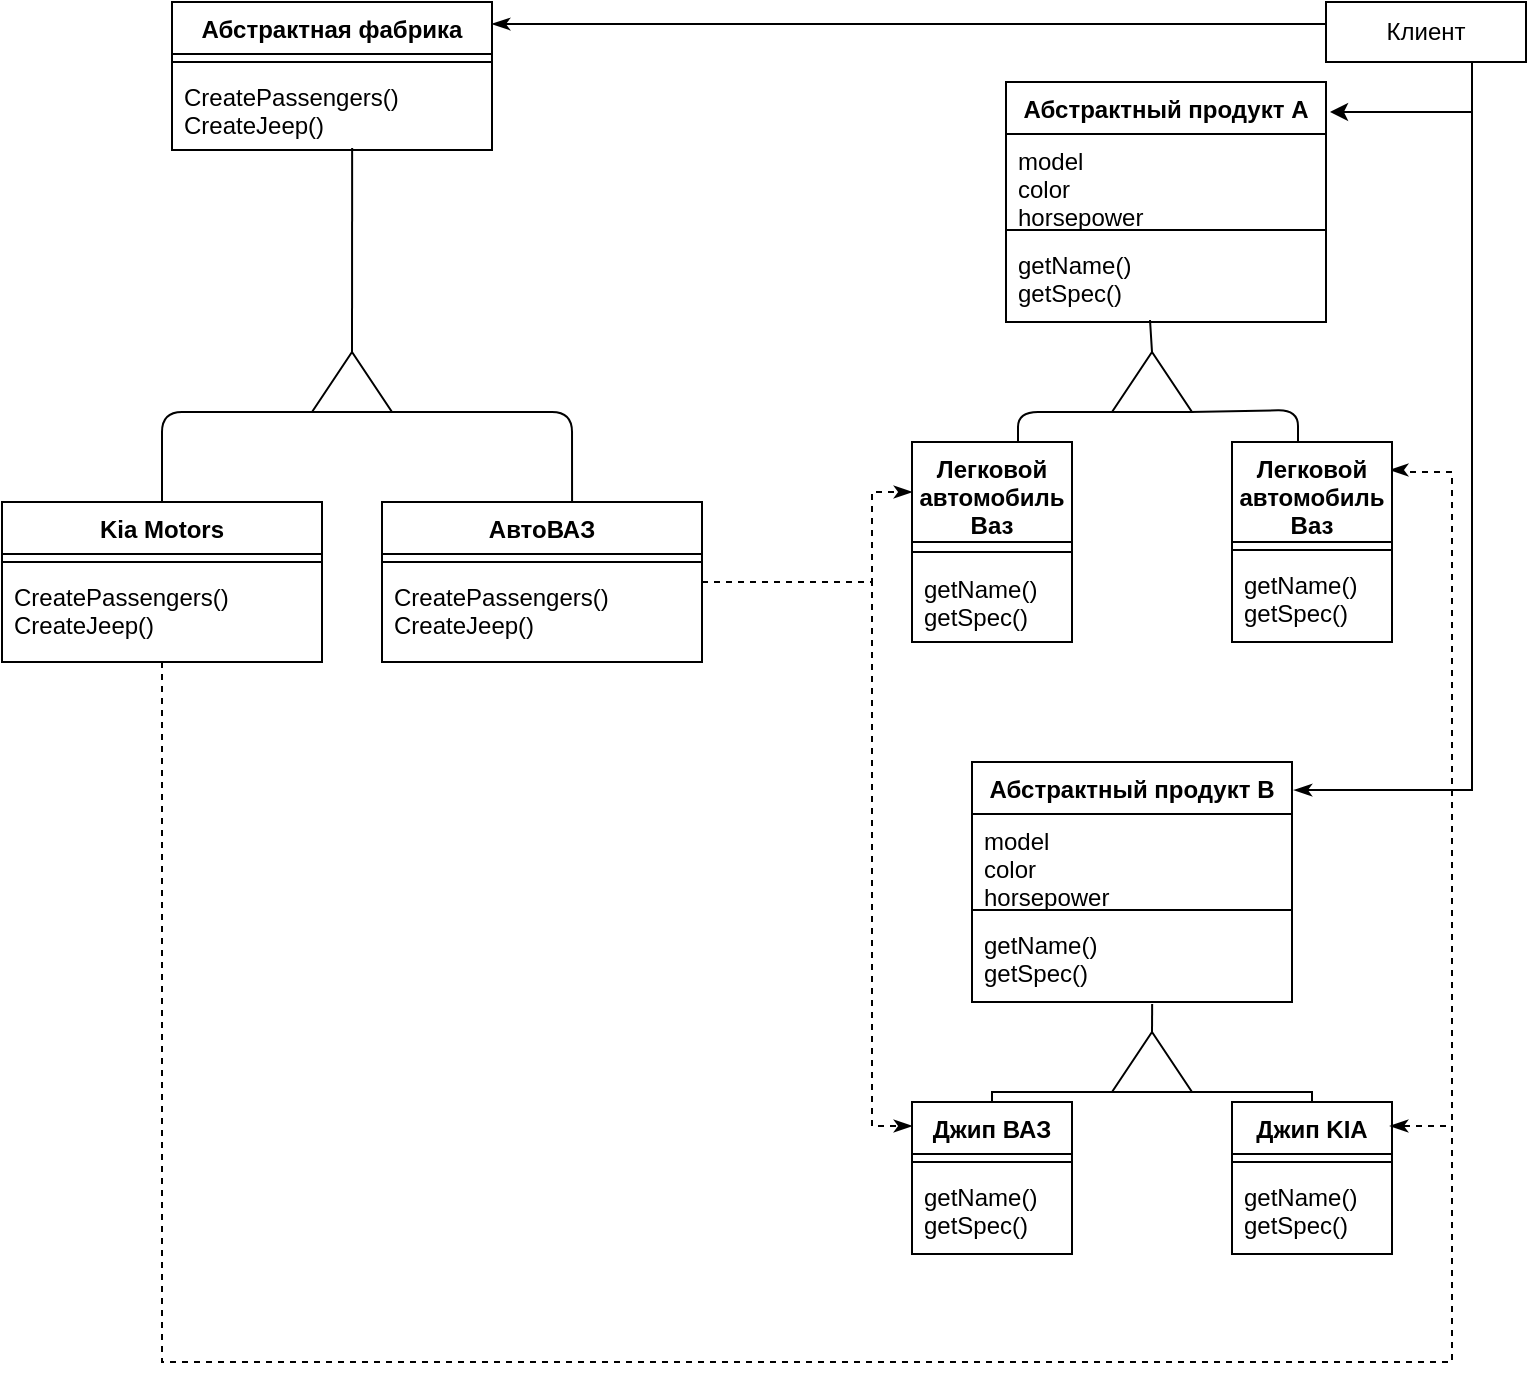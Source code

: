 <mxfile version="13.7.3" type="device"><diagram id="C5RBs43oDa-KdzZeNtuy" name="Page-1"><mxGraphModel dx="1422" dy="745" grid="1" gridSize="10" guides="1" tooltips="1" connect="1" arrows="1" fold="1" page="1" pageScale="1" pageWidth="827" pageHeight="1169" math="0" shadow="0"><root><mxCell id="WIyWlLk6GJQsqaUBKTNV-0"/><mxCell id="WIyWlLk6GJQsqaUBKTNV-1" parent="WIyWlLk6GJQsqaUBKTNV-0"/><mxCell id="RyiEg4XZfyekGTGUV4Co-21" style="edgeStyle=orthogonalEdgeStyle;rounded=0;orthogonalLoop=1;jettySize=auto;html=1;exitX=0.75;exitY=1;exitDx=0;exitDy=0;" parent="WIyWlLk6GJQsqaUBKTNV-1" source="RyiEg4XZfyekGTGUV4Co-10" edge="1"><mxGeometry relative="1" as="geometry"><mxPoint x="729" y="75" as="targetPoint"/><Array as="points"><mxPoint x="800" y="50"/><mxPoint x="800" y="75"/></Array></mxGeometry></mxCell><mxCell id="RyiEg4XZfyekGTGUV4Co-105" style="edgeStyle=orthogonalEdgeStyle;rounded=0;orthogonalLoop=1;jettySize=auto;html=1;entryX=1.006;entryY=0.117;entryDx=0;entryDy=0;entryPerimeter=0;startArrow=none;startFill=0;endArrow=classicThin;endFill=1;" parent="WIyWlLk6GJQsqaUBKTNV-1" source="RyiEg4XZfyekGTGUV4Co-10" target="RyiEg4XZfyekGTGUV4Co-76" edge="1"><mxGeometry relative="1" as="geometry"><Array as="points"><mxPoint x="800" y="414"/></Array></mxGeometry></mxCell><mxCell id="RyiEg4XZfyekGTGUV4Co-106" style="edgeStyle=orthogonalEdgeStyle;rounded=0;orthogonalLoop=1;jettySize=auto;html=1;entryX=1;entryY=0.149;entryDx=0;entryDy=0;startArrow=none;startFill=0;endArrow=classicThin;endFill=1;entryPerimeter=0;" parent="WIyWlLk6GJQsqaUBKTNV-1" source="RyiEg4XZfyekGTGUV4Co-10" target="RyiEg4XZfyekGTGUV4Co-0" edge="1"><mxGeometry relative="1" as="geometry"><Array as="points"><mxPoint x="600" y="31"/><mxPoint x="600" y="31"/></Array></mxGeometry></mxCell><mxCell id="RyiEg4XZfyekGTGUV4Co-10" value="Клиент" style="rounded=0;whiteSpace=wrap;html=1;" parent="WIyWlLk6GJQsqaUBKTNV-1" vertex="1"><mxGeometry x="727" y="20" width="100" height="30" as="geometry"/></mxCell><mxCell id="RyiEg4XZfyekGTGUV4Co-24" value="" style="triangle;whiteSpace=wrap;html=1;rotation=-90;" parent="WIyWlLk6GJQsqaUBKTNV-1" vertex="1"><mxGeometry x="625" y="190" width="30" height="40" as="geometry"/></mxCell><mxCell id="RyiEg4XZfyekGTGUV4Co-26" value="" style="endArrow=none;html=1;exitX=1;exitY=0.5;exitDx=0;exitDy=0;entryX=0.45;entryY=0.976;entryDx=0;entryDy=0;entryPerimeter=0;" parent="WIyWlLk6GJQsqaUBKTNV-1" source="RyiEg4XZfyekGTGUV4Co-24" target="RyiEg4XZfyekGTGUV4Co-74" edge="1"><mxGeometry width="50" height="50" relative="1" as="geometry"><mxPoint x="373" y="410" as="sourcePoint"/><mxPoint x="630" y="181" as="targetPoint"/></mxGeometry></mxCell><mxCell id="RyiEg4XZfyekGTGUV4Co-27" value="" style="endArrow=none;html=1;entryX=0;entryY=0;entryDx=0;entryDy=0;entryPerimeter=0;exitX=0.5;exitY=0;exitDx=0;exitDy=0;" parent="WIyWlLk6GJQsqaUBKTNV-1" target="RyiEg4XZfyekGTGUV4Co-24" edge="1"><mxGeometry width="50" height="50" relative="1" as="geometry"><mxPoint x="573" y="240" as="sourcePoint"/><mxPoint x="423" y="360" as="targetPoint"/><Array as="points"><mxPoint x="573" y="225"/></Array></mxGeometry></mxCell><mxCell id="RyiEg4XZfyekGTGUV4Co-28" value="" style="endArrow=none;html=1;entryX=0.5;entryY=0;entryDx=0;entryDy=0;exitX=0;exitY=0.975;exitDx=0;exitDy=0;exitPerimeter=0;" parent="WIyWlLk6GJQsqaUBKTNV-1" source="RyiEg4XZfyekGTGUV4Co-24" edge="1"><mxGeometry width="50" height="50" relative="1" as="geometry"><mxPoint x="673" y="224" as="sourcePoint"/><mxPoint x="713" y="240" as="targetPoint"/><Array as="points"><mxPoint x="713" y="224"/></Array></mxGeometry></mxCell><mxCell id="RyiEg4XZfyekGTGUV4Co-102" style="edgeStyle=orthogonalEdgeStyle;rounded=0;orthogonalLoop=1;jettySize=auto;html=1;entryX=0.5;entryY=0;entryDx=0;entryDy=0;startArrow=none;startFill=0;endArrow=none;endFill=0;exitX=0;exitY=0.05;exitDx=0;exitDy=0;exitPerimeter=0;" parent="WIyWlLk6GJQsqaUBKTNV-1" source="RyiEg4XZfyekGTGUV4Co-30" target="RyiEg4XZfyekGTGUV4Co-85" edge="1"><mxGeometry relative="1" as="geometry"><Array as="points"><mxPoint x="560" y="565"/></Array></mxGeometry></mxCell><mxCell id="RyiEg4XZfyekGTGUV4Co-103" style="edgeStyle=orthogonalEdgeStyle;rounded=0;orthogonalLoop=1;jettySize=auto;html=1;entryX=0.5;entryY=0;entryDx=0;entryDy=0;startArrow=none;startFill=0;endArrow=none;endFill=0;exitX=0;exitY=0.75;exitDx=0;exitDy=0;" parent="WIyWlLk6GJQsqaUBKTNV-1" source="RyiEg4XZfyekGTGUV4Co-30" target="RyiEg4XZfyekGTGUV4Co-89" edge="1"><mxGeometry relative="1" as="geometry"><Array as="points"><mxPoint x="720" y="565"/></Array></mxGeometry></mxCell><mxCell id="RyiEg4XZfyekGTGUV4Co-30" value="" style="triangle;whiteSpace=wrap;html=1;rotation=-90;" parent="WIyWlLk6GJQsqaUBKTNV-1" vertex="1"><mxGeometry x="625" y="530" width="30" height="40" as="geometry"/></mxCell><mxCell id="RyiEg4XZfyekGTGUV4Co-31" value="" style="endArrow=none;html=1;entryX=0.563;entryY=1.024;entryDx=0;entryDy=0;exitX=1;exitY=0.5;exitDx=0;exitDy=0;entryPerimeter=0;" parent="WIyWlLk6GJQsqaUBKTNV-1" source="RyiEg4XZfyekGTGUV4Co-30" target="RyiEg4XZfyekGTGUV4Co-79" edge="1"><mxGeometry width="50" height="50" relative="1" as="geometry"><mxPoint x="370" y="570" as="sourcePoint"/><mxPoint x="640" y="340" as="targetPoint"/></mxGeometry></mxCell><mxCell id="RyiEg4XZfyekGTGUV4Co-39" value="" style="triangle;whiteSpace=wrap;html=1;rotation=-90;" parent="WIyWlLk6GJQsqaUBKTNV-1" vertex="1"><mxGeometry x="225" y="190" width="30" height="40" as="geometry"/></mxCell><mxCell id="RyiEg4XZfyekGTGUV4Co-40" value="" style="endArrow=none;html=1;exitX=1;exitY=0.5;exitDx=0;exitDy=0;entryX=0.563;entryY=0.975;entryDx=0;entryDy=0;entryPerimeter=0;" parent="WIyWlLk6GJQsqaUBKTNV-1" source="RyiEg4XZfyekGTGUV4Co-39" target="RyiEg4XZfyekGTGUV4Co-3" edge="1"><mxGeometry width="50" height="50" relative="1" as="geometry"><mxPoint x="670" y="205" as="sourcePoint"/><mxPoint x="250" y="170" as="targetPoint"/></mxGeometry></mxCell><mxCell id="RyiEg4XZfyekGTGUV4Co-55" value="" style="endArrow=none;html=1;exitX=0.594;exitY=0;exitDx=0;exitDy=0;entryX=0;entryY=0.75;entryDx=0;entryDy=0;exitPerimeter=0;" parent="WIyWlLk6GJQsqaUBKTNV-1" source="RyiEg4XZfyekGTGUV4Co-42" target="RyiEg4XZfyekGTGUV4Co-39" edge="1"><mxGeometry width="50" height="50" relative="1" as="geometry"><mxPoint x="390" y="410" as="sourcePoint"/><mxPoint x="290" y="146" as="targetPoint"/><Array as="points"><mxPoint x="350" y="225"/></Array></mxGeometry></mxCell><mxCell id="RyiEg4XZfyekGTGUV4Co-56" value="" style="endArrow=none;html=1;exitX=0.5;exitY=0;exitDx=0;exitDy=0;entryX=0;entryY=0.25;entryDx=0;entryDy=0;" parent="WIyWlLk6GJQsqaUBKTNV-1" source="RyiEg4XZfyekGTGUV4Co-51" target="RyiEg4XZfyekGTGUV4Co-39" edge="1"><mxGeometry width="50" height="50" relative="1" as="geometry"><mxPoint x="390" y="410" as="sourcePoint"/><mxPoint x="190" y="180" as="targetPoint"/><Array as="points"><mxPoint x="145" y="225"/></Array></mxGeometry></mxCell><mxCell id="RyiEg4XZfyekGTGUV4Co-0" value="Абстрактная фабрика" style="swimlane;fontStyle=1;align=center;verticalAlign=top;childLayout=stackLayout;horizontal=1;startSize=26;horizontalStack=0;resizeParent=1;resizeParentMax=0;resizeLast=0;collapsible=1;marginBottom=0;" parent="WIyWlLk6GJQsqaUBKTNV-1" vertex="1"><mxGeometry x="150" y="20" width="160" height="74" as="geometry"/></mxCell><mxCell id="RyiEg4XZfyekGTGUV4Co-2" value="" style="line;strokeWidth=1;fillColor=none;align=left;verticalAlign=middle;spacingTop=-1;spacingLeft=3;spacingRight=3;rotatable=0;labelPosition=right;points=[];portConstraint=eastwest;" parent="RyiEg4XZfyekGTGUV4Co-0" vertex="1"><mxGeometry y="26" width="160" height="8" as="geometry"/></mxCell><mxCell id="RyiEg4XZfyekGTGUV4Co-3" value="CreatePassengers()&#10;CreateJeep()" style="text;strokeColor=none;fillColor=none;align=left;verticalAlign=top;spacingLeft=4;spacingRight=4;overflow=hidden;rotatable=0;points=[[0,0.5],[1,0.5]];portConstraint=eastwest;" parent="RyiEg4XZfyekGTGUV4Co-0" vertex="1"><mxGeometry y="34" width="160" height="40" as="geometry"/></mxCell><mxCell id="RyiEg4XZfyekGTGUV4Co-67" style="edgeStyle=orthogonalEdgeStyle;rounded=0;orthogonalLoop=1;jettySize=auto;html=1;startArrow=none;startFill=0;endArrow=classicThin;endFill=1;dashed=1;entryX=0.988;entryY=0.14;entryDx=0;entryDy=0;entryPerimeter=0;" parent="WIyWlLk6GJQsqaUBKTNV-1" source="RyiEg4XZfyekGTGUV4Co-54" target="RyiEg4XZfyekGTGUV4Co-98" edge="1"><mxGeometry relative="1" as="geometry"><mxPoint x="761" y="180" as="targetPoint"/><Array as="points"><mxPoint x="145" y="700"/><mxPoint x="790" y="700"/><mxPoint x="790" y="255"/><mxPoint x="761" y="255"/><mxPoint x="761" y="254"/></Array></mxGeometry></mxCell><mxCell id="RyiEg4XZfyekGTGUV4Co-69" style="edgeStyle=orthogonalEdgeStyle;rounded=0;orthogonalLoop=1;jettySize=auto;html=1;dashed=1;startArrow=none;startFill=0;endArrow=classicThin;endFill=1;entryX=0;entryY=0.25;entryDx=0;entryDy=0;" parent="WIyWlLk6GJQsqaUBKTNV-1" source="RyiEg4XZfyekGTGUV4Co-42" target="RyiEg4XZfyekGTGUV4Co-93" edge="1"><mxGeometry relative="1" as="geometry"><mxPoint x="470" y="200" as="targetPoint"/><Array as="points"><mxPoint x="500" y="310"/><mxPoint x="500" y="265"/></Array></mxGeometry></mxCell><mxCell id="RyiEg4XZfyekGTGUV4Co-42" value="АвтоВАЗ" style="swimlane;fontStyle=1;align=center;verticalAlign=top;childLayout=stackLayout;horizontal=1;startSize=26;horizontalStack=0;resizeParent=1;resizeParentMax=0;resizeLast=0;collapsible=1;marginBottom=0;" parent="WIyWlLk6GJQsqaUBKTNV-1" vertex="1"><mxGeometry x="255" y="270" width="160" height="80" as="geometry"/></mxCell><mxCell id="RyiEg4XZfyekGTGUV4Co-44" value="" style="line;strokeWidth=1;fillColor=none;align=left;verticalAlign=middle;spacingTop=-1;spacingLeft=3;spacingRight=3;rotatable=0;labelPosition=right;points=[];portConstraint=eastwest;" parent="RyiEg4XZfyekGTGUV4Co-42" vertex="1"><mxGeometry y="26" width="160" height="8" as="geometry"/></mxCell><mxCell id="RyiEg4XZfyekGTGUV4Co-45" value="CreatePassengers()&#10;CreateJeep()" style="text;strokeColor=none;fillColor=none;align=left;verticalAlign=top;spacingLeft=4;spacingRight=4;overflow=hidden;rotatable=0;points=[[0,0.5],[1,0.5]];portConstraint=eastwest;" parent="RyiEg4XZfyekGTGUV4Co-42" vertex="1"><mxGeometry y="34" width="160" height="46" as="geometry"/></mxCell><mxCell id="RyiEg4XZfyekGTGUV4Co-51" value="Kia Motors" style="swimlane;fontStyle=1;align=center;verticalAlign=top;childLayout=stackLayout;horizontal=1;startSize=26;horizontalStack=0;resizeParent=1;resizeParentMax=0;resizeLast=0;collapsible=1;marginBottom=0;" parent="WIyWlLk6GJQsqaUBKTNV-1" vertex="1"><mxGeometry x="65" y="270" width="160" height="80" as="geometry"/></mxCell><mxCell id="RyiEg4XZfyekGTGUV4Co-53" value="" style="line;strokeWidth=1;fillColor=none;align=left;verticalAlign=middle;spacingTop=-1;spacingLeft=3;spacingRight=3;rotatable=0;labelPosition=right;points=[];portConstraint=eastwest;" parent="RyiEg4XZfyekGTGUV4Co-51" vertex="1"><mxGeometry y="26" width="160" height="8" as="geometry"/></mxCell><mxCell id="RyiEg4XZfyekGTGUV4Co-54" value="CreatePassengers()&#10;CreateJeep()" style="text;strokeColor=none;fillColor=none;align=left;verticalAlign=top;spacingLeft=4;spacingRight=4;overflow=hidden;rotatable=0;points=[[0,0.5],[1,0.5]];portConstraint=eastwest;" parent="RyiEg4XZfyekGTGUV4Co-51" vertex="1"><mxGeometry y="34" width="160" height="46" as="geometry"/></mxCell><mxCell id="RyiEg4XZfyekGTGUV4Co-70" style="edgeStyle=orthogonalEdgeStyle;rounded=0;orthogonalLoop=1;jettySize=auto;html=1;dashed=1;startArrow=none;startFill=0;endArrow=classicThin;endFill=1;" parent="WIyWlLk6GJQsqaUBKTNV-1" source="RyiEg4XZfyekGTGUV4Co-45" edge="1"><mxGeometry relative="1" as="geometry"><mxPoint x="520" y="582" as="targetPoint"/><Array as="points"><mxPoint x="500" y="310"/><mxPoint x="500" y="582"/></Array></mxGeometry></mxCell><mxCell id="RyiEg4XZfyekGTGUV4Co-85" value="Джип ВАЗ" style="swimlane;fontStyle=1;align=center;verticalAlign=top;childLayout=stackLayout;horizontal=1;startSize=26;horizontalStack=0;resizeParent=1;resizeParentMax=0;resizeLast=0;collapsible=1;marginBottom=0;" parent="WIyWlLk6GJQsqaUBKTNV-1" vertex="1"><mxGeometry x="520" y="570" width="80" height="76" as="geometry"/></mxCell><mxCell id="RyiEg4XZfyekGTGUV4Co-87" value="" style="line;strokeWidth=1;fillColor=none;align=left;verticalAlign=middle;spacingTop=-1;spacingLeft=3;spacingRight=3;rotatable=0;labelPosition=right;points=[];portConstraint=eastwest;" parent="RyiEg4XZfyekGTGUV4Co-85" vertex="1"><mxGeometry y="26" width="80" height="8" as="geometry"/></mxCell><mxCell id="RyiEg4XZfyekGTGUV4Co-88" value="getName()&#10;getSpec()" style="text;strokeColor=none;fillColor=none;align=left;verticalAlign=top;spacingLeft=4;spacingRight=4;overflow=hidden;rotatable=0;points=[[0,0.5],[1,0.5]];portConstraint=eastwest;" parent="RyiEg4XZfyekGTGUV4Co-85" vertex="1"><mxGeometry y="34" width="80" height="42" as="geometry"/></mxCell><mxCell id="RyiEg4XZfyekGTGUV4Co-98" value="Легковой &#10;автомобиль &#10;Ваз&#10;&#10;" style="swimlane;fontStyle=1;align=center;verticalAlign=top;childLayout=stackLayout;horizontal=1;startSize=50;horizontalStack=0;resizeParent=1;resizeParentMax=0;resizeLast=0;collapsible=1;marginBottom=0;" parent="WIyWlLk6GJQsqaUBKTNV-1" vertex="1"><mxGeometry x="680" y="240" width="80" height="100" as="geometry"/></mxCell><mxCell id="RyiEg4XZfyekGTGUV4Co-100" value="" style="line;strokeWidth=1;fillColor=none;align=left;verticalAlign=middle;spacingTop=-1;spacingLeft=3;spacingRight=3;rotatable=0;labelPosition=right;points=[];portConstraint=eastwest;" parent="RyiEg4XZfyekGTGUV4Co-98" vertex="1"><mxGeometry y="50" width="80" height="8" as="geometry"/></mxCell><mxCell id="RyiEg4XZfyekGTGUV4Co-101" value="getName()&#10;getSpec()" style="text;strokeColor=none;fillColor=none;align=left;verticalAlign=top;spacingLeft=4;spacingRight=4;overflow=hidden;rotatable=0;points=[[0,0.5],[1,0.5]];portConstraint=eastwest;" parent="RyiEg4XZfyekGTGUV4Co-98" vertex="1"><mxGeometry y="58" width="80" height="42" as="geometry"/></mxCell><mxCell id="RyiEg4XZfyekGTGUV4Co-71" value="Абстрактный продукт А" style="swimlane;fontStyle=1;align=center;verticalAlign=top;childLayout=stackLayout;horizontal=1;startSize=26;horizontalStack=0;resizeParent=1;resizeParentMax=0;resizeLast=0;collapsible=1;marginBottom=0;" parent="WIyWlLk6GJQsqaUBKTNV-1" vertex="1"><mxGeometry x="567" y="60" width="160" height="120" as="geometry"/></mxCell><mxCell id="RyiEg4XZfyekGTGUV4Co-72" value="model&#10;color&#10;horsepower" style="text;strokeColor=none;fillColor=none;align=left;verticalAlign=top;spacingLeft=4;spacingRight=4;overflow=hidden;rotatable=0;points=[[0,0.5],[1,0.5]];portConstraint=eastwest;" parent="RyiEg4XZfyekGTGUV4Co-71" vertex="1"><mxGeometry y="26" width="160" height="44" as="geometry"/></mxCell><mxCell id="RyiEg4XZfyekGTGUV4Co-73" value="" style="line;strokeWidth=1;fillColor=none;align=left;verticalAlign=middle;spacingTop=-1;spacingLeft=3;spacingRight=3;rotatable=0;labelPosition=right;points=[];portConstraint=eastwest;" parent="RyiEg4XZfyekGTGUV4Co-71" vertex="1"><mxGeometry y="70" width="160" height="8" as="geometry"/></mxCell><mxCell id="RyiEg4XZfyekGTGUV4Co-74" value="getName()&#10;getSpec()" style="text;strokeColor=none;fillColor=none;align=left;verticalAlign=top;spacingLeft=4;spacingRight=4;overflow=hidden;rotatable=0;points=[[0,0.5],[1,0.5]];portConstraint=eastwest;" parent="RyiEg4XZfyekGTGUV4Co-71" vertex="1"><mxGeometry y="78" width="160" height="42" as="geometry"/></mxCell><mxCell id="RyiEg4XZfyekGTGUV4Co-93" value="Легковой &#10;автомобиль &#10;Ваз&#10;&#10;" style="swimlane;fontStyle=1;align=center;verticalAlign=top;childLayout=stackLayout;horizontal=1;startSize=50;horizontalStack=0;resizeParent=1;resizeParentMax=0;resizeLast=0;collapsible=1;marginBottom=0;" parent="WIyWlLk6GJQsqaUBKTNV-1" vertex="1"><mxGeometry x="520" y="240" width="80" height="100" as="geometry"/></mxCell><mxCell id="RyiEg4XZfyekGTGUV4Co-95" value="" style="line;strokeWidth=1;fillColor=none;align=left;verticalAlign=middle;spacingTop=-1;spacingLeft=3;spacingRight=3;rotatable=0;labelPosition=right;points=[];portConstraint=eastwest;" parent="RyiEg4XZfyekGTGUV4Co-93" vertex="1"><mxGeometry y="50" width="80" height="10" as="geometry"/></mxCell><mxCell id="RyiEg4XZfyekGTGUV4Co-96" value="getName()&#10;getSpec()" style="text;strokeColor=none;fillColor=none;align=left;verticalAlign=top;spacingLeft=4;spacingRight=4;overflow=hidden;rotatable=0;points=[[0,0.5],[1,0.5]];portConstraint=eastwest;" parent="RyiEg4XZfyekGTGUV4Co-93" vertex="1"><mxGeometry y="60" width="80" height="40" as="geometry"/></mxCell><mxCell id="RyiEg4XZfyekGTGUV4Co-89" value="Джип KIA" style="swimlane;fontStyle=1;align=center;verticalAlign=top;childLayout=stackLayout;horizontal=1;startSize=26;horizontalStack=0;resizeParent=1;resizeParentMax=0;resizeLast=0;collapsible=1;marginBottom=0;" parent="WIyWlLk6GJQsqaUBKTNV-1" vertex="1"><mxGeometry x="680" y="570" width="80" height="76" as="geometry"/></mxCell><mxCell id="RyiEg4XZfyekGTGUV4Co-91" value="" style="line;strokeWidth=1;fillColor=none;align=left;verticalAlign=middle;spacingTop=-1;spacingLeft=3;spacingRight=3;rotatable=0;labelPosition=right;points=[];portConstraint=eastwest;" parent="RyiEg4XZfyekGTGUV4Co-89" vertex="1"><mxGeometry y="26" width="80" height="8" as="geometry"/></mxCell><mxCell id="RyiEg4XZfyekGTGUV4Co-92" value="getName()&#10;getSpec()" style="text;strokeColor=none;fillColor=none;align=left;verticalAlign=top;spacingLeft=4;spacingRight=4;overflow=hidden;rotatable=0;points=[[0,0.5],[1,0.5]];portConstraint=eastwest;" parent="RyiEg4XZfyekGTGUV4Co-89" vertex="1"><mxGeometry y="34" width="80" height="42" as="geometry"/></mxCell><mxCell id="RyiEg4XZfyekGTGUV4Co-104" style="edgeStyle=orthogonalEdgeStyle;rounded=0;orthogonalLoop=1;jettySize=auto;html=1;startArrow=none;startFill=0;endArrow=classicThin;endFill=1;dashed=1;" parent="WIyWlLk6GJQsqaUBKTNV-1" source="RyiEg4XZfyekGTGUV4Co-54" edge="1"><mxGeometry relative="1" as="geometry"><mxPoint x="759" y="582" as="targetPoint"/><Array as="points"><mxPoint x="145" y="700"/><mxPoint x="790" y="700"/><mxPoint x="790" y="582"/><mxPoint x="759" y="582"/></Array></mxGeometry></mxCell><mxCell id="RyiEg4XZfyekGTGUV4Co-76" value="Абстрактный продукт B" style="swimlane;fontStyle=1;align=center;verticalAlign=top;childLayout=stackLayout;horizontal=1;startSize=26;horizontalStack=0;resizeParent=1;resizeParentMax=0;resizeLast=0;collapsible=1;marginBottom=0;" parent="WIyWlLk6GJQsqaUBKTNV-1" vertex="1"><mxGeometry x="550" y="400" width="160" height="120" as="geometry"/></mxCell><mxCell id="RyiEg4XZfyekGTGUV4Co-77" value="model&#10;color&#10;horsepower" style="text;strokeColor=none;fillColor=none;align=left;verticalAlign=top;spacingLeft=4;spacingRight=4;overflow=hidden;rotatable=0;points=[[0,0.5],[1,0.5]];portConstraint=eastwest;" parent="RyiEg4XZfyekGTGUV4Co-76" vertex="1"><mxGeometry y="26" width="160" height="44" as="geometry"/></mxCell><mxCell id="RyiEg4XZfyekGTGUV4Co-78" value="" style="line;strokeWidth=1;fillColor=none;align=left;verticalAlign=middle;spacingTop=-1;spacingLeft=3;spacingRight=3;rotatable=0;labelPosition=right;points=[];portConstraint=eastwest;" parent="RyiEg4XZfyekGTGUV4Co-76" vertex="1"><mxGeometry y="70" width="160" height="8" as="geometry"/></mxCell><mxCell id="RyiEg4XZfyekGTGUV4Co-79" value="getName()&#10;getSpec()" style="text;strokeColor=none;fillColor=none;align=left;verticalAlign=top;spacingLeft=4;spacingRight=4;overflow=hidden;rotatable=0;points=[[0,0.5],[1,0.5]];portConstraint=eastwest;" parent="RyiEg4XZfyekGTGUV4Co-76" vertex="1"><mxGeometry y="78" width="160" height="42" as="geometry"/></mxCell></root></mxGraphModel></diagram></mxfile>